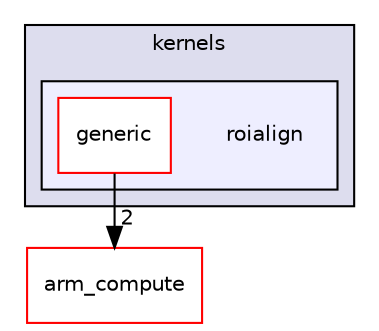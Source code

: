 digraph "src/cpu/kernels/roialign" {
  compound=true
  node [ fontsize="10", fontname="Helvetica"];
  edge [ labelfontsize="10", labelfontname="Helvetica"];
  subgraph clusterdir_1de7bcbbdec2bf3559cb3c688662d4f5 {
    graph [ bgcolor="#ddddee", pencolor="black", label="kernels" fontname="Helvetica", fontsize="10", URL="dir_1de7bcbbdec2bf3559cb3c688662d4f5.xhtml"]
  subgraph clusterdir_4d42741066f864a7850480cc2fab45b6 {
    graph [ bgcolor="#eeeeff", pencolor="black", label="" URL="dir_4d42741066f864a7850480cc2fab45b6.xhtml"];
    dir_4d42741066f864a7850480cc2fab45b6 [shape=plaintext label="roialign"];
  dir_1feef77457f84d8c6f48b9b31c0a3d26 [shape=box label="generic" fillcolor="white" style="filled" color="red" URL="dir_1feef77457f84d8c6f48b9b31c0a3d26.xhtml"];
  }
  }
  dir_214608ef36d61442cb2b0c1c4e9a7def [shape=box label="arm_compute" fillcolor="white" style="filled" color="red" URL="dir_214608ef36d61442cb2b0c1c4e9a7def.xhtml"];
  dir_1feef77457f84d8c6f48b9b31c0a3d26->dir_214608ef36d61442cb2b0c1c4e9a7def [headlabel="2", labeldistance=1.5 headhref="dir_000466_000000.xhtml"];
}
